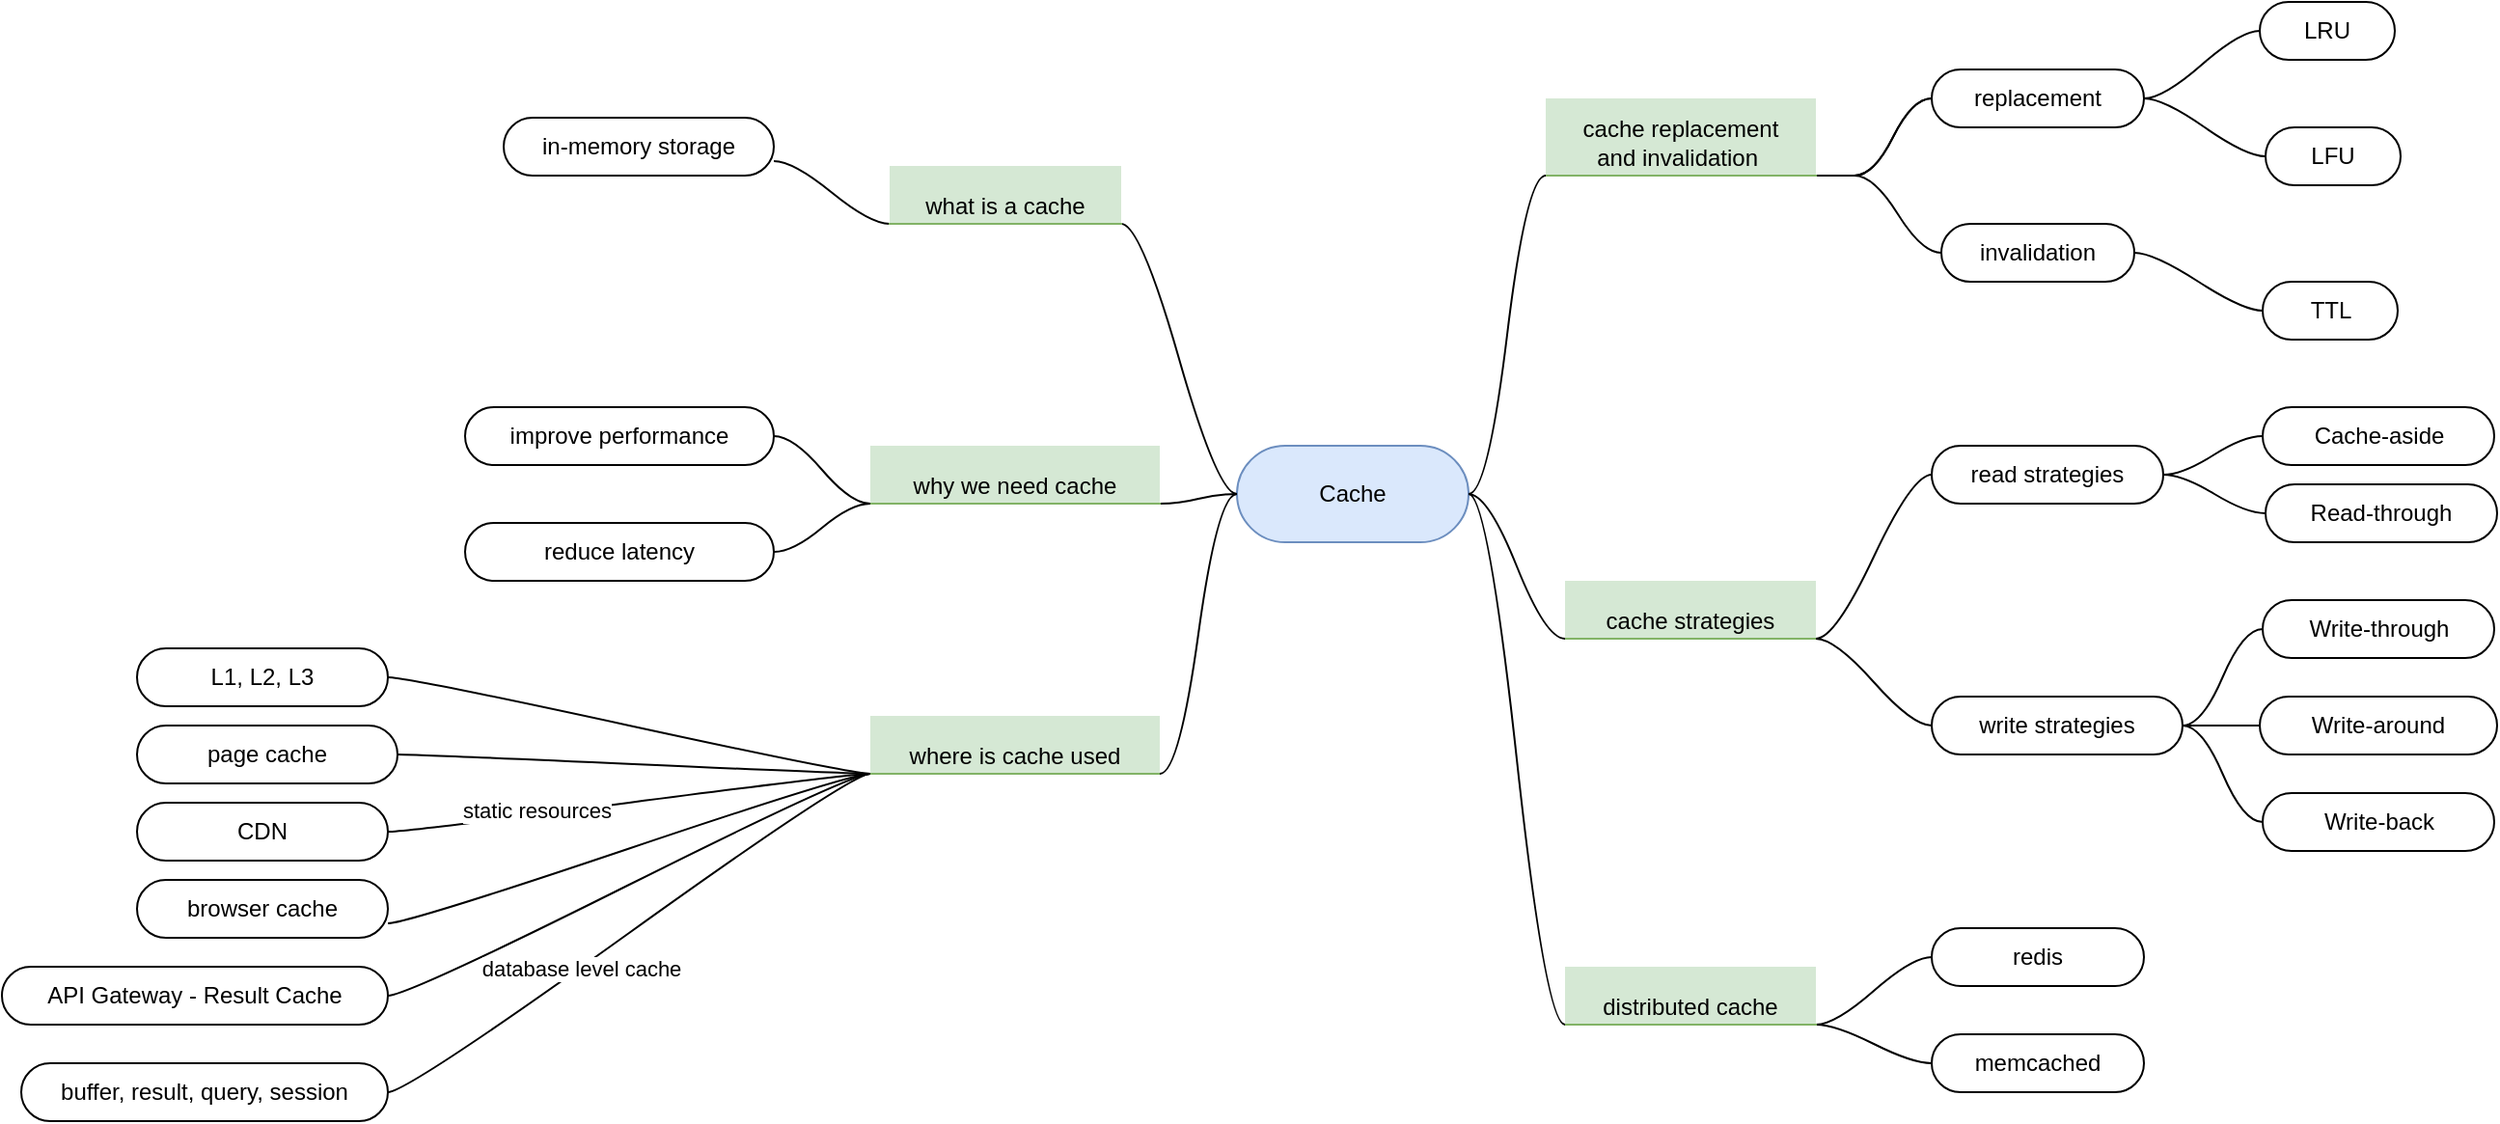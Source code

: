 <mxfile version="21.1.5" type="github">
  <diagram name="Page-1" id="_Mq730CpOTIK_EJbr8pR">
    <mxGraphModel dx="2021" dy="719" grid="1" gridSize="10" guides="1" tooltips="1" connect="1" arrows="1" fold="1" page="1" pageScale="1" pageWidth="827" pageHeight="1169" math="0" shadow="0">
      <root>
        <mxCell id="0" />
        <mxCell id="1" parent="0" />
        <mxCell id="2BZG7tl-g-K6Shy4kgfQ-9" value="in-memory storage" style="whiteSpace=wrap;html=1;rounded=1;arcSize=50;align=center;verticalAlign=middle;strokeWidth=1;autosize=1;spacing=4;treeFolding=1;treeMoving=1;newEdgeStyle={&quot;edgeStyle&quot;:&quot;entityRelationEdgeStyle&quot;,&quot;startArrow&quot;:&quot;none&quot;,&quot;endArrow&quot;:&quot;none&quot;,&quot;segment&quot;:10,&quot;curved&quot;:1,&quot;sourcePerimeterSpacing&quot;:0,&quot;targetPerimeterSpacing&quot;:0};" parent="1" vertex="1">
          <mxGeometry x="-20" y="140" width="140" height="30" as="geometry" />
        </mxCell>
        <mxCell id="2BZG7tl-g-K6Shy4kgfQ-1" value="" style="swimlane;startSize=20;horizontal=1;containerType=tree;strokeColor=none;fillColor=default;" parent="1" vertex="1">
          <mxGeometry x="210" y="200" width="470" height="210" as="geometry">
            <mxRectangle x="220" y="200" width="90" height="30" as="alternateBounds" />
          </mxGeometry>
        </mxCell>
        <mxCell id="4cRs8yxphezBTt36DPzO-87" style="edgeStyle=entityRelationEdgeStyle;rounded=0;orthogonalLoop=1;jettySize=auto;html=1;startArrow=none;endArrow=none;segment=10;curved=1;sourcePerimeterSpacing=0;targetPerimeterSpacing=0;entryX=1;entryY=1;entryDx=0;entryDy=0;" parent="2BZG7tl-g-K6Shy4kgfQ-1" source="2BZG7tl-g-K6Shy4kgfQ-6" target="4cRs8yxphezBTt36DPzO-86" edge="1">
          <mxGeometry relative="1" as="geometry" />
        </mxCell>
        <mxCell id="2BZG7tl-g-K6Shy4kgfQ-6" value="Cache" style="whiteSpace=wrap;html=1;rounded=1;arcSize=50;align=center;verticalAlign=middle;strokeWidth=1;autosize=1;spacing=4;treeFolding=1;treeMoving=1;newEdgeStyle={&quot;edgeStyle&quot;:&quot;entityRelationEdgeStyle&quot;,&quot;startArrow&quot;:&quot;none&quot;,&quot;endArrow&quot;:&quot;none&quot;,&quot;segment&quot;:10,&quot;curved&quot;:1,&quot;sourcePerimeterSpacing&quot;:0,&quot;targetPerimeterSpacing&quot;:0};fillColor=#dae8fc;strokeColor=#6c8ebf;" parent="2BZG7tl-g-K6Shy4kgfQ-1" vertex="1">
          <mxGeometry x="150" y="110" width="120" height="50" as="geometry" />
        </mxCell>
        <mxCell id="4cRs8yxphezBTt36DPzO-68" value="cache strategies" style="whiteSpace=wrap;html=1;shape=partialRectangle;top=0;left=0;bottom=1;right=0;points=[[0,1],[1,1]];fillColor=#d5e8d4;align=center;verticalAlign=bottom;routingCenterY=0.5;snapToPoint=1;recursiveResize=0;autosize=1;treeFolding=1;treeMoving=1;newEdgeStyle={&quot;edgeStyle&quot;:&quot;entityRelationEdgeStyle&quot;,&quot;startArrow&quot;:&quot;none&quot;,&quot;endArrow&quot;:&quot;none&quot;,&quot;segment&quot;:10,&quot;curved&quot;:1,&quot;sourcePerimeterSpacing&quot;:0,&quot;targetPerimeterSpacing&quot;:0};strokeColor=#82b366;" parent="2BZG7tl-g-K6Shy4kgfQ-1" vertex="1">
          <mxGeometry x="320" y="180" width="130" height="30" as="geometry" />
        </mxCell>
        <mxCell id="4cRs8yxphezBTt36DPzO-69" style="edgeStyle=entityRelationEdgeStyle;rounded=0;orthogonalLoop=1;jettySize=auto;html=1;startArrow=none;endArrow=none;segment=10;curved=1;sourcePerimeterSpacing=0;targetPerimeterSpacing=0;entryX=0;entryY=1;entryDx=0;entryDy=0;" parent="2BZG7tl-g-K6Shy4kgfQ-1" source="2BZG7tl-g-K6Shy4kgfQ-6" target="4cRs8yxphezBTt36DPzO-68" edge="1">
          <mxGeometry relative="1" as="geometry" />
        </mxCell>
        <mxCell id="4cRs8yxphezBTt36DPzO-86" value="why we need cache" style="whiteSpace=wrap;html=1;shape=partialRectangle;top=0;left=0;bottom=1;right=0;points=[[0,1],[1,1]];fillColor=#d5e8d4;align=center;verticalAlign=bottom;routingCenterY=0.5;snapToPoint=1;recursiveResize=0;autosize=1;treeFolding=1;treeMoving=1;newEdgeStyle={&quot;edgeStyle&quot;:&quot;entityRelationEdgeStyle&quot;,&quot;startArrow&quot;:&quot;none&quot;,&quot;endArrow&quot;:&quot;none&quot;,&quot;segment&quot;:10,&quot;curved&quot;:1,&quot;sourcePerimeterSpacing&quot;:0,&quot;targetPerimeterSpacing&quot;:0};strokeColor=#82b366;" parent="2BZG7tl-g-K6Shy4kgfQ-1" vertex="1">
          <mxGeometry x="-40" y="110" width="150" height="30" as="geometry" />
        </mxCell>
        <mxCell id="4cRs8yxphezBTt36DPzO-5" value="" style="edgeStyle=entityRelationEdgeStyle;rounded=0;orthogonalLoop=1;jettySize=auto;html=1;startArrow=none;endArrow=none;segment=10;curved=1;sourcePerimeterSpacing=0;targetPerimeterSpacing=0;" parent="1" target="4cRs8yxphezBTt36DPzO-4" edge="1">
          <mxGeometry relative="1" as="geometry">
            <mxPoint x="680" y="170" as="sourcePoint" />
          </mxGeometry>
        </mxCell>
        <mxCell id="4cRs8yxphezBTt36DPzO-7" value="" style="edgeStyle=entityRelationEdgeStyle;rounded=0;orthogonalLoop=1;jettySize=auto;html=1;startArrow=none;endArrow=none;segment=10;curved=1;sourcePerimeterSpacing=0;targetPerimeterSpacing=0;" parent="1" target="4cRs8yxphezBTt36DPzO-4" edge="1">
          <mxGeometry relative="1" as="geometry">
            <mxPoint x="680" y="170" as="sourcePoint" />
          </mxGeometry>
        </mxCell>
        <mxCell id="4cRs8yxphezBTt36DPzO-9" value="" style="edgeStyle=entityRelationEdgeStyle;rounded=0;orthogonalLoop=1;jettySize=auto;html=1;startArrow=none;endArrow=none;segment=10;curved=1;sourcePerimeterSpacing=0;targetPerimeterSpacing=0;" parent="1" target="4cRs8yxphezBTt36DPzO-8" edge="1">
          <mxGeometry relative="1" as="geometry">
            <mxPoint x="680" y="170" as="sourcePoint" />
          </mxGeometry>
        </mxCell>
        <mxCell id="4cRs8yxphezBTt36DPzO-15" value="" style="edgeStyle=entityRelationEdgeStyle;rounded=0;orthogonalLoop=1;jettySize=auto;html=1;startArrow=none;endArrow=none;segment=10;curved=1;sourcePerimeterSpacing=0;targetPerimeterSpacing=0;" parent="1" source="4cRs8yxphezBTt36DPzO-4" target="4cRs8yxphezBTt36DPzO-14" edge="1">
          <mxGeometry relative="1" as="geometry" />
        </mxCell>
        <mxCell id="4cRs8yxphezBTt36DPzO-20" value="" style="edgeStyle=entityRelationEdgeStyle;rounded=0;orthogonalLoop=1;jettySize=auto;html=1;startArrow=none;endArrow=none;segment=10;curved=1;sourcePerimeterSpacing=0;targetPerimeterSpacing=0;" parent="1" source="4cRs8yxphezBTt36DPzO-4" target="4cRs8yxphezBTt36DPzO-19" edge="1">
          <mxGeometry relative="1" as="geometry" />
        </mxCell>
        <mxCell id="4cRs8yxphezBTt36DPzO-4" value="replacement" style="whiteSpace=wrap;html=1;rounded=1;arcSize=50;align=center;verticalAlign=middle;strokeWidth=1;autosize=1;spacing=4;treeFolding=1;treeMoving=1;newEdgeStyle={&quot;edgeStyle&quot;:&quot;entityRelationEdgeStyle&quot;,&quot;startArrow&quot;:&quot;none&quot;,&quot;endArrow&quot;:&quot;none&quot;,&quot;segment&quot;:10,&quot;curved&quot;:1,&quot;sourcePerimeterSpacing&quot;:0,&quot;targetPerimeterSpacing&quot;:0};" parent="1" vertex="1">
          <mxGeometry x="720" y="115" width="110" height="30" as="geometry" />
        </mxCell>
        <mxCell id="4cRs8yxphezBTt36DPzO-22" value="" style="edgeStyle=entityRelationEdgeStyle;rounded=0;orthogonalLoop=1;jettySize=auto;html=1;startArrow=none;endArrow=none;segment=10;curved=1;sourcePerimeterSpacing=0;targetPerimeterSpacing=0;" parent="1" source="4cRs8yxphezBTt36DPzO-8" target="4cRs8yxphezBTt36DPzO-21" edge="1">
          <mxGeometry relative="1" as="geometry" />
        </mxCell>
        <mxCell id="4cRs8yxphezBTt36DPzO-8" value="invalidation" style="whiteSpace=wrap;html=1;rounded=1;arcSize=50;align=center;verticalAlign=middle;strokeWidth=1;autosize=1;spacing=4;treeFolding=1;treeMoving=1;newEdgeStyle={&quot;edgeStyle&quot;:&quot;entityRelationEdgeStyle&quot;,&quot;startArrow&quot;:&quot;none&quot;,&quot;endArrow&quot;:&quot;none&quot;,&quot;segment&quot;:10,&quot;curved&quot;:1,&quot;sourcePerimeterSpacing&quot;:0,&quot;targetPerimeterSpacing&quot;:0};" parent="1" vertex="1">
          <mxGeometry x="725" y="195" width="100" height="30" as="geometry" />
        </mxCell>
        <mxCell id="4cRs8yxphezBTt36DPzO-14" value="LRU" style="whiteSpace=wrap;html=1;rounded=1;arcSize=50;align=center;verticalAlign=middle;strokeWidth=1;autosize=1;spacing=4;treeFolding=1;treeMoving=1;newEdgeStyle={&quot;edgeStyle&quot;:&quot;entityRelationEdgeStyle&quot;,&quot;startArrow&quot;:&quot;none&quot;,&quot;endArrow&quot;:&quot;none&quot;,&quot;segment&quot;:10,&quot;curved&quot;:1,&quot;sourcePerimeterSpacing&quot;:0,&quot;targetPerimeterSpacing&quot;:0};" parent="1" vertex="1">
          <mxGeometry x="890" y="80" width="70" height="30" as="geometry" />
        </mxCell>
        <mxCell id="4cRs8yxphezBTt36DPzO-19" value="LFU" style="whiteSpace=wrap;html=1;rounded=1;arcSize=50;align=center;verticalAlign=middle;strokeWidth=1;autosize=1;spacing=4;treeFolding=1;treeMoving=1;newEdgeStyle={&quot;edgeStyle&quot;:&quot;entityRelationEdgeStyle&quot;,&quot;startArrow&quot;:&quot;none&quot;,&quot;endArrow&quot;:&quot;none&quot;,&quot;segment&quot;:10,&quot;curved&quot;:1,&quot;sourcePerimeterSpacing&quot;:0,&quot;targetPerimeterSpacing&quot;:0};" parent="1" vertex="1">
          <mxGeometry x="893" y="145" width="70" height="30" as="geometry" />
        </mxCell>
        <mxCell id="4cRs8yxphezBTt36DPzO-21" value="TTL" style="whiteSpace=wrap;html=1;rounded=1;arcSize=50;align=center;verticalAlign=middle;strokeWidth=1;autosize=1;spacing=4;treeFolding=1;treeMoving=1;newEdgeStyle={&quot;edgeStyle&quot;:&quot;entityRelationEdgeStyle&quot;,&quot;startArrow&quot;:&quot;none&quot;,&quot;endArrow&quot;:&quot;none&quot;,&quot;segment&quot;:10,&quot;curved&quot;:1,&quot;sourcePerimeterSpacing&quot;:0,&quot;targetPerimeterSpacing&quot;:0};" parent="1" vertex="1">
          <mxGeometry x="891.5" y="225" width="70" height="30" as="geometry" />
        </mxCell>
        <mxCell id="4cRs8yxphezBTt36DPzO-33" value="Cache-aside" style="whiteSpace=wrap;html=1;rounded=1;arcSize=50;align=center;verticalAlign=middle;strokeWidth=1;autosize=1;spacing=4;treeFolding=1;treeMoving=1;newEdgeStyle={&quot;edgeStyle&quot;:&quot;entityRelationEdgeStyle&quot;,&quot;startArrow&quot;:&quot;none&quot;,&quot;endArrow&quot;:&quot;none&quot;,&quot;segment&quot;:10,&quot;curved&quot;:1,&quot;sourcePerimeterSpacing&quot;:0,&quot;targetPerimeterSpacing&quot;:0};" parent="1" vertex="1">
          <mxGeometry x="891.5" y="290" width="120" height="30" as="geometry" />
        </mxCell>
        <mxCell id="4cRs8yxphezBTt36DPzO-35" value="Write-through" style="whiteSpace=wrap;html=1;rounded=1;arcSize=50;align=center;verticalAlign=middle;strokeWidth=1;autosize=1;spacing=4;treeFolding=1;treeMoving=1;newEdgeStyle={&quot;edgeStyle&quot;:&quot;entityRelationEdgeStyle&quot;,&quot;startArrow&quot;:&quot;none&quot;,&quot;endArrow&quot;:&quot;none&quot;,&quot;segment&quot;:10,&quot;curved&quot;:1,&quot;sourcePerimeterSpacing&quot;:0,&quot;targetPerimeterSpacing&quot;:0};" parent="1" vertex="1">
          <mxGeometry x="891.5" y="390" width="120" height="30" as="geometry" />
        </mxCell>
        <mxCell id="4cRs8yxphezBTt36DPzO-39" value="Write-around" style="whiteSpace=wrap;html=1;rounded=1;arcSize=50;align=center;verticalAlign=middle;strokeWidth=1;autosize=1;spacing=4;treeFolding=1;treeMoving=1;newEdgeStyle={&quot;edgeStyle&quot;:&quot;entityRelationEdgeStyle&quot;,&quot;startArrow&quot;:&quot;none&quot;,&quot;endArrow&quot;:&quot;none&quot;,&quot;segment&quot;:10,&quot;curved&quot;:1,&quot;sourcePerimeterSpacing&quot;:0,&quot;targetPerimeterSpacing&quot;:0};" parent="1" vertex="1">
          <mxGeometry x="890" y="440" width="123" height="30" as="geometry" />
        </mxCell>
        <mxCell id="4cRs8yxphezBTt36DPzO-41" value="Write-back" style="whiteSpace=wrap;html=1;rounded=1;arcSize=50;align=center;verticalAlign=middle;strokeWidth=1;autosize=1;spacing=4;treeFolding=1;treeMoving=1;newEdgeStyle={&quot;edgeStyle&quot;:&quot;entityRelationEdgeStyle&quot;,&quot;startArrow&quot;:&quot;none&quot;,&quot;endArrow&quot;:&quot;none&quot;,&quot;segment&quot;:10,&quot;curved&quot;:1,&quot;sourcePerimeterSpacing&quot;:0,&quot;targetPerimeterSpacing&quot;:0};" parent="1" vertex="1">
          <mxGeometry x="891.5" y="490" width="120" height="30" as="geometry" />
        </mxCell>
        <mxCell id="4cRs8yxphezBTt36DPzO-43" value="Read-through" style="whiteSpace=wrap;html=1;rounded=1;arcSize=50;align=center;verticalAlign=middle;strokeWidth=1;autosize=1;spacing=4;treeFolding=1;treeMoving=1;newEdgeStyle={&quot;edgeStyle&quot;:&quot;entityRelationEdgeStyle&quot;,&quot;startArrow&quot;:&quot;none&quot;,&quot;endArrow&quot;:&quot;none&quot;,&quot;segment&quot;:10,&quot;curved&quot;:1,&quot;sourcePerimeterSpacing&quot;:0,&quot;targetPerimeterSpacing&quot;:0};" parent="1" vertex="1">
          <mxGeometry x="893" y="330" width="120" height="30" as="geometry" />
        </mxCell>
        <mxCell id="4cRs8yxphezBTt36DPzO-50" value="improve performance" style="whiteSpace=wrap;html=1;rounded=1;arcSize=50;align=center;verticalAlign=middle;strokeWidth=1;autosize=1;spacing=4;treeFolding=1;treeMoving=1;newEdgeStyle={&quot;edgeStyle&quot;:&quot;entityRelationEdgeStyle&quot;,&quot;startArrow&quot;:&quot;none&quot;,&quot;endArrow&quot;:&quot;none&quot;,&quot;segment&quot;:10,&quot;curved&quot;:1,&quot;sourcePerimeterSpacing&quot;:0,&quot;targetPerimeterSpacing&quot;:0};" parent="1" vertex="1">
          <mxGeometry x="-40" y="290" width="160" height="30" as="geometry" />
        </mxCell>
        <mxCell id="4cRs8yxphezBTt36DPzO-52" value="reduce latency" style="whiteSpace=wrap;html=1;rounded=1;arcSize=50;align=center;verticalAlign=middle;strokeWidth=1;autosize=1;spacing=4;treeFolding=1;treeMoving=1;newEdgeStyle={&quot;edgeStyle&quot;:&quot;entityRelationEdgeStyle&quot;,&quot;startArrow&quot;:&quot;none&quot;,&quot;endArrow&quot;:&quot;none&quot;,&quot;segment&quot;:10,&quot;curved&quot;:1,&quot;sourcePerimeterSpacing&quot;:0,&quot;targetPerimeterSpacing&quot;:0};" parent="1" vertex="1">
          <mxGeometry x="-40" y="350" width="160" height="30" as="geometry" />
        </mxCell>
        <mxCell id="4cRs8yxphezBTt36DPzO-54" style="edgeStyle=entityRelationEdgeStyle;rounded=0;orthogonalLoop=1;jettySize=auto;html=1;startArrow=none;endArrow=none;segment=10;curved=1;sourcePerimeterSpacing=0;targetPerimeterSpacing=0;" parent="1" source="2BZG7tl-g-K6Shy4kgfQ-6" target="4cRs8yxphezBTt36DPzO-83" edge="1">
          <mxGeometry relative="1" as="geometry">
            <mxPoint x="320" y="185" as="targetPoint" />
          </mxGeometry>
        </mxCell>
        <mxCell id="4cRs8yxphezBTt36DPzO-66" style="edgeStyle=entityRelationEdgeStyle;rounded=0;orthogonalLoop=1;jettySize=auto;html=1;startArrow=none;endArrow=none;segment=10;curved=1;sourcePerimeterSpacing=0;targetPerimeterSpacing=0;exitX=1;exitY=1;exitDx=0;exitDy=0;" parent="1" source="4cRs8yxphezBTt36DPzO-64" edge="1">
          <mxGeometry relative="1" as="geometry">
            <mxPoint x="680" y="170" as="targetPoint" />
          </mxGeometry>
        </mxCell>
        <mxCell id="4cRs8yxphezBTt36DPzO-64" value="cache replacement &lt;br&gt;and invalidation&amp;nbsp;" style="whiteSpace=wrap;html=1;shape=partialRectangle;top=0;left=0;bottom=1;right=0;points=[[0,1],[1,1]];fillColor=#d5e8d4;align=center;verticalAlign=bottom;routingCenterY=0.5;snapToPoint=1;recursiveResize=0;autosize=1;treeFolding=1;treeMoving=1;newEdgeStyle={&quot;edgeStyle&quot;:&quot;entityRelationEdgeStyle&quot;,&quot;startArrow&quot;:&quot;none&quot;,&quot;endArrow&quot;:&quot;none&quot;,&quot;segment&quot;:10,&quot;curved&quot;:1,&quot;sourcePerimeterSpacing&quot;:0,&quot;targetPerimeterSpacing&quot;:0};strokeColor=#82b366;" parent="1" vertex="1">
          <mxGeometry x="520" y="130" width="140" height="40" as="geometry" />
        </mxCell>
        <mxCell id="4cRs8yxphezBTt36DPzO-67" style="edgeStyle=entityRelationEdgeStyle;rounded=0;orthogonalLoop=1;jettySize=auto;html=1;startArrow=none;endArrow=none;segment=10;curved=1;sourcePerimeterSpacing=0;targetPerimeterSpacing=0;entryX=0;entryY=1;entryDx=0;entryDy=0;" parent="1" source="2BZG7tl-g-K6Shy4kgfQ-6" target="4cRs8yxphezBTt36DPzO-64" edge="1">
          <mxGeometry relative="1" as="geometry" />
        </mxCell>
        <mxCell id="4cRs8yxphezBTt36DPzO-76" style="edgeStyle=entityRelationEdgeStyle;rounded=0;orthogonalLoop=1;jettySize=auto;html=1;startArrow=none;endArrow=none;segment=10;curved=1;sourcePerimeterSpacing=0;targetPerimeterSpacing=0;entryX=0;entryY=0.5;entryDx=0;entryDy=0;" parent="1" source="4cRs8yxphezBTt36DPzO-72" target="4cRs8yxphezBTt36DPzO-33" edge="1">
          <mxGeometry relative="1" as="geometry" />
        </mxCell>
        <mxCell id="4cRs8yxphezBTt36DPzO-77" style="edgeStyle=entityRelationEdgeStyle;rounded=0;orthogonalLoop=1;jettySize=auto;html=1;startArrow=none;endArrow=none;segment=10;curved=1;sourcePerimeterSpacing=0;targetPerimeterSpacing=0;entryX=0;entryY=0.5;entryDx=0;entryDy=0;" parent="1" source="4cRs8yxphezBTt36DPzO-72" target="4cRs8yxphezBTt36DPzO-43" edge="1">
          <mxGeometry relative="1" as="geometry" />
        </mxCell>
        <mxCell id="4cRs8yxphezBTt36DPzO-72" value="read strategies" style="whiteSpace=wrap;html=1;rounded=1;arcSize=50;align=center;verticalAlign=middle;strokeWidth=1;autosize=1;spacing=4;treeFolding=1;treeMoving=1;newEdgeStyle={&quot;edgeStyle&quot;:&quot;entityRelationEdgeStyle&quot;,&quot;startArrow&quot;:&quot;none&quot;,&quot;endArrow&quot;:&quot;none&quot;,&quot;segment&quot;:10,&quot;curved&quot;:1,&quot;sourcePerimeterSpacing&quot;:0,&quot;targetPerimeterSpacing&quot;:0};" parent="1" vertex="1">
          <mxGeometry x="720" y="310" width="120" height="30" as="geometry" />
        </mxCell>
        <mxCell id="4cRs8yxphezBTt36DPzO-78" style="edgeStyle=entityRelationEdgeStyle;rounded=0;orthogonalLoop=1;jettySize=auto;html=1;startArrow=none;endArrow=none;segment=10;curved=1;sourcePerimeterSpacing=0;targetPerimeterSpacing=0;entryX=0;entryY=0.5;entryDx=0;entryDy=0;" parent="1" source="4cRs8yxphezBTt36DPzO-73" target="4cRs8yxphezBTt36DPzO-35" edge="1">
          <mxGeometry relative="1" as="geometry" />
        </mxCell>
        <mxCell id="4cRs8yxphezBTt36DPzO-80" style="edgeStyle=entityRelationEdgeStyle;rounded=0;orthogonalLoop=1;jettySize=auto;html=1;startArrow=none;endArrow=none;segment=10;curved=1;sourcePerimeterSpacing=0;targetPerimeterSpacing=0;entryX=0;entryY=0.5;entryDx=0;entryDy=0;" parent="1" source="4cRs8yxphezBTt36DPzO-73" target="4cRs8yxphezBTt36DPzO-39" edge="1">
          <mxGeometry relative="1" as="geometry" />
        </mxCell>
        <mxCell id="4cRs8yxphezBTt36DPzO-81" style="edgeStyle=entityRelationEdgeStyle;rounded=0;orthogonalLoop=1;jettySize=auto;html=1;startArrow=none;endArrow=none;segment=10;curved=1;sourcePerimeterSpacing=0;targetPerimeterSpacing=0;entryX=0;entryY=0.5;entryDx=0;entryDy=0;" parent="1" source="4cRs8yxphezBTt36DPzO-73" target="4cRs8yxphezBTt36DPzO-41" edge="1">
          <mxGeometry relative="1" as="geometry" />
        </mxCell>
        <mxCell id="4cRs8yxphezBTt36DPzO-73" value="write strategies" style="whiteSpace=wrap;html=1;rounded=1;arcSize=50;align=center;verticalAlign=middle;strokeWidth=1;autosize=1;spacing=4;treeFolding=1;treeMoving=1;newEdgeStyle={&quot;edgeStyle&quot;:&quot;entityRelationEdgeStyle&quot;,&quot;startArrow&quot;:&quot;none&quot;,&quot;endArrow&quot;:&quot;none&quot;,&quot;segment&quot;:10,&quot;curved&quot;:1,&quot;sourcePerimeterSpacing&quot;:0,&quot;targetPerimeterSpacing&quot;:0};" parent="1" vertex="1">
          <mxGeometry x="720" y="440" width="130" height="30" as="geometry" />
        </mxCell>
        <mxCell id="4cRs8yxphezBTt36DPzO-74" style="edgeStyle=entityRelationEdgeStyle;rounded=0;orthogonalLoop=1;jettySize=auto;html=1;startArrow=none;endArrow=none;segment=10;curved=1;sourcePerimeterSpacing=0;targetPerimeterSpacing=0;entryX=0;entryY=0.5;entryDx=0;entryDy=0;" parent="1" source="4cRs8yxphezBTt36DPzO-68" target="4cRs8yxphezBTt36DPzO-73" edge="1">
          <mxGeometry relative="1" as="geometry" />
        </mxCell>
        <mxCell id="4cRs8yxphezBTt36DPzO-75" style="edgeStyle=entityRelationEdgeStyle;rounded=0;orthogonalLoop=1;jettySize=auto;html=1;startArrow=none;endArrow=none;segment=10;curved=1;sourcePerimeterSpacing=0;targetPerimeterSpacing=0;entryX=0;entryY=0.5;entryDx=0;entryDy=0;" parent="1" source="4cRs8yxphezBTt36DPzO-68" target="4cRs8yxphezBTt36DPzO-72" edge="1">
          <mxGeometry relative="1" as="geometry" />
        </mxCell>
        <mxCell id="4cRs8yxphezBTt36DPzO-85" style="edgeStyle=entityRelationEdgeStyle;rounded=0;orthogonalLoop=1;jettySize=auto;html=1;startArrow=none;endArrow=none;segment=10;curved=1;sourcePerimeterSpacing=0;targetPerimeterSpacing=0;entryX=1;entryY=0.75;entryDx=0;entryDy=0;" parent="1" source="4cRs8yxphezBTt36DPzO-83" target="2BZG7tl-g-K6Shy4kgfQ-9" edge="1">
          <mxGeometry relative="1" as="geometry" />
        </mxCell>
        <mxCell id="4cRs8yxphezBTt36DPzO-83" value="what is a cache" style="whiteSpace=wrap;html=1;shape=partialRectangle;top=0;left=0;bottom=1;right=0;points=[[0,1],[1,1]];fillColor=#d5e8d4;align=center;verticalAlign=bottom;routingCenterY=0.5;snapToPoint=1;recursiveResize=0;autosize=1;treeFolding=1;treeMoving=1;newEdgeStyle={&quot;edgeStyle&quot;:&quot;entityRelationEdgeStyle&quot;,&quot;startArrow&quot;:&quot;none&quot;,&quot;endArrow&quot;:&quot;none&quot;,&quot;segment&quot;:10,&quot;curved&quot;:1,&quot;sourcePerimeterSpacing&quot;:0,&quot;targetPerimeterSpacing&quot;:0};strokeColor=#82b366;" parent="1" vertex="1">
          <mxGeometry x="180" y="165" width="120" height="30" as="geometry" />
        </mxCell>
        <mxCell id="4cRs8yxphezBTt36DPzO-89" style="edgeStyle=entityRelationEdgeStyle;rounded=0;orthogonalLoop=1;jettySize=auto;html=1;startArrow=none;endArrow=none;segment=10;curved=1;sourcePerimeterSpacing=0;targetPerimeterSpacing=0;entryX=1;entryY=0.5;entryDx=0;entryDy=0;" parent="1" source="4cRs8yxphezBTt36DPzO-86" target="4cRs8yxphezBTt36DPzO-52" edge="1">
          <mxGeometry relative="1" as="geometry" />
        </mxCell>
        <mxCell id="4cRs8yxphezBTt36DPzO-90" style="edgeStyle=entityRelationEdgeStyle;rounded=0;orthogonalLoop=1;jettySize=auto;html=1;startArrow=none;endArrow=none;segment=10;curved=1;sourcePerimeterSpacing=0;targetPerimeterSpacing=0;" parent="1" source="4cRs8yxphezBTt36DPzO-86" target="4cRs8yxphezBTt36DPzO-50" edge="1">
          <mxGeometry relative="1" as="geometry" />
        </mxCell>
        <mxCell id="l58vr3Q8qqGI2ohFT3hk-12" style="edgeStyle=entityRelationEdgeStyle;rounded=0;orthogonalLoop=1;jettySize=auto;html=1;startArrow=none;endArrow=none;segment=10;curved=1;sourcePerimeterSpacing=0;targetPerimeterSpacing=0;entryX=1;entryY=0.5;entryDx=0;entryDy=0;" edge="1" parent="1" source="l58vr3Q8qqGI2ohFT3hk-1" target="l58vr3Q8qqGI2ohFT3hk-7">
          <mxGeometry relative="1" as="geometry" />
        </mxCell>
        <mxCell id="l58vr3Q8qqGI2ohFT3hk-21" value="static resources" style="edgeLabel;html=1;align=center;verticalAlign=middle;resizable=0;points=[];" vertex="1" connectable="0" parent="l58vr3Q8qqGI2ohFT3hk-12">
          <mxGeometry x="0.382" y="-2" relative="1" as="geometry">
            <mxPoint as="offset" />
          </mxGeometry>
        </mxCell>
        <mxCell id="l58vr3Q8qqGI2ohFT3hk-13" style="edgeStyle=entityRelationEdgeStyle;rounded=0;orthogonalLoop=1;jettySize=auto;html=1;startArrow=none;endArrow=none;segment=10;curved=1;sourcePerimeterSpacing=0;targetPerimeterSpacing=0;entryX=1;entryY=0.75;entryDx=0;entryDy=0;" edge="1" parent="1" source="l58vr3Q8qqGI2ohFT3hk-1" target="l58vr3Q8qqGI2ohFT3hk-8">
          <mxGeometry relative="1" as="geometry" />
        </mxCell>
        <mxCell id="l58vr3Q8qqGI2ohFT3hk-14" style="edgeStyle=entityRelationEdgeStyle;rounded=0;orthogonalLoop=1;jettySize=auto;html=1;startArrow=none;endArrow=none;segment=10;curved=1;sourcePerimeterSpacing=0;targetPerimeterSpacing=0;" edge="1" parent="1" source="l58vr3Q8qqGI2ohFT3hk-1" target="l58vr3Q8qqGI2ohFT3hk-9">
          <mxGeometry relative="1" as="geometry" />
        </mxCell>
        <mxCell id="l58vr3Q8qqGI2ohFT3hk-23" style="edgeStyle=entityRelationEdgeStyle;rounded=0;orthogonalLoop=1;jettySize=auto;html=1;startArrow=none;endArrow=none;segment=10;curved=1;sourcePerimeterSpacing=0;targetPerimeterSpacing=0;entryX=1;entryY=0.5;entryDx=0;entryDy=0;" edge="1" parent="1" source="l58vr3Q8qqGI2ohFT3hk-1" target="l58vr3Q8qqGI2ohFT3hk-22">
          <mxGeometry relative="1" as="geometry" />
        </mxCell>
        <mxCell id="l58vr3Q8qqGI2ohFT3hk-24" value="database level cache" style="edgeLabel;html=1;align=center;verticalAlign=middle;resizable=0;points=[];" vertex="1" connectable="0" parent="l58vr3Q8qqGI2ohFT3hk-23">
          <mxGeometry x="0.198" y="1" relative="1" as="geometry">
            <mxPoint x="-1" as="offset" />
          </mxGeometry>
        </mxCell>
        <mxCell id="l58vr3Q8qqGI2ohFT3hk-1" value="where is cache used" style="whiteSpace=wrap;html=1;shape=partialRectangle;top=0;left=0;bottom=1;right=0;points=[[0,1],[1,1]];fillColor=#d5e8d4;align=center;verticalAlign=bottom;routingCenterY=0.5;snapToPoint=1;recursiveResize=0;autosize=1;treeFolding=1;treeMoving=1;newEdgeStyle={&quot;edgeStyle&quot;:&quot;entityRelationEdgeStyle&quot;,&quot;startArrow&quot;:&quot;none&quot;,&quot;endArrow&quot;:&quot;none&quot;,&quot;segment&quot;:10,&quot;curved&quot;:1,&quot;sourcePerimeterSpacing&quot;:0,&quot;targetPerimeterSpacing&quot;:0};strokeColor=#82b366;" vertex="1" parent="1">
          <mxGeometry x="170" y="450" width="150" height="30" as="geometry" />
        </mxCell>
        <mxCell id="l58vr3Q8qqGI2ohFT3hk-2" value="L1, L2, L3" style="whiteSpace=wrap;html=1;rounded=1;arcSize=50;align=center;verticalAlign=middle;strokeWidth=1;autosize=1;spacing=4;treeFolding=1;treeMoving=1;newEdgeStyle={&quot;edgeStyle&quot;:&quot;entityRelationEdgeStyle&quot;,&quot;startArrow&quot;:&quot;none&quot;,&quot;endArrow&quot;:&quot;none&quot;,&quot;segment&quot;:10,&quot;curved&quot;:1,&quot;sourcePerimeterSpacing&quot;:0,&quot;targetPerimeterSpacing&quot;:0};" vertex="1" parent="1">
          <mxGeometry x="-210" y="415" width="130" height="30" as="geometry" />
        </mxCell>
        <mxCell id="l58vr3Q8qqGI2ohFT3hk-3" value="page cache" style="whiteSpace=wrap;html=1;rounded=1;arcSize=50;align=center;verticalAlign=middle;strokeWidth=1;autosize=1;spacing=4;treeFolding=1;treeMoving=1;newEdgeStyle={&quot;edgeStyle&quot;:&quot;entityRelationEdgeStyle&quot;,&quot;startArrow&quot;:&quot;none&quot;,&quot;endArrow&quot;:&quot;none&quot;,&quot;segment&quot;:10,&quot;curved&quot;:1,&quot;sourcePerimeterSpacing&quot;:0,&quot;targetPerimeterSpacing&quot;:0};" vertex="1" parent="1">
          <mxGeometry x="-210" y="455" width="135" height="30" as="geometry" />
        </mxCell>
        <mxCell id="l58vr3Q8qqGI2ohFT3hk-4" style="edgeStyle=entityRelationEdgeStyle;rounded=0;orthogonalLoop=1;jettySize=auto;html=1;startArrow=none;endArrow=none;segment=10;curved=1;sourcePerimeterSpacing=0;targetPerimeterSpacing=0;entryX=1;entryY=0.5;entryDx=0;entryDy=0;" edge="1" parent="1" source="l58vr3Q8qqGI2ohFT3hk-1" target="l58vr3Q8qqGI2ohFT3hk-3">
          <mxGeometry relative="1" as="geometry" />
        </mxCell>
        <mxCell id="l58vr3Q8qqGI2ohFT3hk-5" style="edgeStyle=entityRelationEdgeStyle;rounded=0;orthogonalLoop=1;jettySize=auto;html=1;startArrow=none;endArrow=none;segment=10;curved=1;sourcePerimeterSpacing=0;targetPerimeterSpacing=0;" edge="1" parent="1" source="l58vr3Q8qqGI2ohFT3hk-1" target="l58vr3Q8qqGI2ohFT3hk-2">
          <mxGeometry relative="1" as="geometry" />
        </mxCell>
        <mxCell id="l58vr3Q8qqGI2ohFT3hk-6" style="edgeStyle=entityRelationEdgeStyle;rounded=0;orthogonalLoop=1;jettySize=auto;html=1;startArrow=none;endArrow=none;segment=10;curved=1;sourcePerimeterSpacing=0;targetPerimeterSpacing=0;entryX=1;entryY=1;entryDx=0;entryDy=0;" edge="1" parent="1" source="2BZG7tl-g-K6Shy4kgfQ-6" target="l58vr3Q8qqGI2ohFT3hk-1">
          <mxGeometry relative="1" as="geometry" />
        </mxCell>
        <mxCell id="l58vr3Q8qqGI2ohFT3hk-7" value="CDN" style="whiteSpace=wrap;html=1;rounded=1;arcSize=50;align=center;verticalAlign=middle;strokeWidth=1;autosize=1;spacing=4;treeFolding=1;treeMoving=1;newEdgeStyle={&quot;edgeStyle&quot;:&quot;entityRelationEdgeStyle&quot;,&quot;startArrow&quot;:&quot;none&quot;,&quot;endArrow&quot;:&quot;none&quot;,&quot;segment&quot;:10,&quot;curved&quot;:1,&quot;sourcePerimeterSpacing&quot;:0,&quot;targetPerimeterSpacing&quot;:0};" vertex="1" parent="1">
          <mxGeometry x="-210" y="495" width="130" height="30" as="geometry" />
        </mxCell>
        <mxCell id="l58vr3Q8qqGI2ohFT3hk-8" value="browser cache" style="whiteSpace=wrap;html=1;rounded=1;arcSize=50;align=center;verticalAlign=middle;strokeWidth=1;autosize=1;spacing=4;treeFolding=1;treeMoving=1;newEdgeStyle={&quot;edgeStyle&quot;:&quot;entityRelationEdgeStyle&quot;,&quot;startArrow&quot;:&quot;none&quot;,&quot;endArrow&quot;:&quot;none&quot;,&quot;segment&quot;:10,&quot;curved&quot;:1,&quot;sourcePerimeterSpacing&quot;:0,&quot;targetPerimeterSpacing&quot;:0};" vertex="1" parent="1">
          <mxGeometry x="-210" y="535" width="130" height="30" as="geometry" />
        </mxCell>
        <mxCell id="l58vr3Q8qqGI2ohFT3hk-9" value="API Gateway - Result Cache" style="whiteSpace=wrap;html=1;rounded=1;arcSize=50;align=center;verticalAlign=middle;strokeWidth=1;autosize=1;spacing=4;treeFolding=1;treeMoving=1;newEdgeStyle={&quot;edgeStyle&quot;:&quot;entityRelationEdgeStyle&quot;,&quot;startArrow&quot;:&quot;none&quot;,&quot;endArrow&quot;:&quot;none&quot;,&quot;segment&quot;:10,&quot;curved&quot;:1,&quot;sourcePerimeterSpacing&quot;:0,&quot;targetPerimeterSpacing&quot;:0};" vertex="1" parent="1">
          <mxGeometry x="-280" y="580" width="200" height="30" as="geometry" />
        </mxCell>
        <mxCell id="l58vr3Q8qqGI2ohFT3hk-18" style="edgeStyle=entityRelationEdgeStyle;rounded=0;orthogonalLoop=1;jettySize=auto;html=1;startArrow=none;endArrow=none;segment=10;curved=1;sourcePerimeterSpacing=0;targetPerimeterSpacing=0;entryX=0;entryY=0.5;entryDx=0;entryDy=0;" edge="1" parent="1" source="l58vr3Q8qqGI2ohFT3hk-15" target="l58vr3Q8qqGI2ohFT3hk-16">
          <mxGeometry relative="1" as="geometry" />
        </mxCell>
        <mxCell id="l58vr3Q8qqGI2ohFT3hk-19" style="edgeStyle=entityRelationEdgeStyle;rounded=0;orthogonalLoop=1;jettySize=auto;html=1;startArrow=none;endArrow=none;segment=10;curved=1;sourcePerimeterSpacing=0;targetPerimeterSpacing=0;entryX=0;entryY=0.5;entryDx=0;entryDy=0;" edge="1" parent="1" source="l58vr3Q8qqGI2ohFT3hk-15" target="l58vr3Q8qqGI2ohFT3hk-17">
          <mxGeometry relative="1" as="geometry" />
        </mxCell>
        <mxCell id="l58vr3Q8qqGI2ohFT3hk-15" value="distributed cache" style="whiteSpace=wrap;html=1;shape=partialRectangle;top=0;left=0;bottom=1;right=0;points=[[0,1],[1,1]];fillColor=#d5e8d4;align=center;verticalAlign=bottom;routingCenterY=0.5;snapToPoint=1;recursiveResize=0;autosize=1;treeFolding=1;treeMoving=1;newEdgeStyle={&quot;edgeStyle&quot;:&quot;entityRelationEdgeStyle&quot;,&quot;startArrow&quot;:&quot;none&quot;,&quot;endArrow&quot;:&quot;none&quot;,&quot;segment&quot;:10,&quot;curved&quot;:1,&quot;sourcePerimeterSpacing&quot;:0,&quot;targetPerimeterSpacing&quot;:0};strokeColor=#82b366;" vertex="1" parent="1">
          <mxGeometry x="530" y="580" width="130" height="30" as="geometry" />
        </mxCell>
        <mxCell id="l58vr3Q8qqGI2ohFT3hk-16" value="redis" style="whiteSpace=wrap;html=1;rounded=1;arcSize=50;align=center;verticalAlign=middle;strokeWidth=1;autosize=1;spacing=4;treeFolding=1;treeMoving=1;newEdgeStyle={&quot;edgeStyle&quot;:&quot;entityRelationEdgeStyle&quot;,&quot;startArrow&quot;:&quot;none&quot;,&quot;endArrow&quot;:&quot;none&quot;,&quot;segment&quot;:10,&quot;curved&quot;:1,&quot;sourcePerimeterSpacing&quot;:0,&quot;targetPerimeterSpacing&quot;:0};" vertex="1" parent="1">
          <mxGeometry x="720" y="560" width="110" height="30" as="geometry" />
        </mxCell>
        <mxCell id="l58vr3Q8qqGI2ohFT3hk-17" value="memcached" style="whiteSpace=wrap;html=1;rounded=1;arcSize=50;align=center;verticalAlign=middle;strokeWidth=1;autosize=1;spacing=4;treeFolding=1;treeMoving=1;newEdgeStyle={&quot;edgeStyle&quot;:&quot;entityRelationEdgeStyle&quot;,&quot;startArrow&quot;:&quot;none&quot;,&quot;endArrow&quot;:&quot;none&quot;,&quot;segment&quot;:10,&quot;curved&quot;:1,&quot;sourcePerimeterSpacing&quot;:0,&quot;targetPerimeterSpacing&quot;:0};" vertex="1" parent="1">
          <mxGeometry x="720" y="615" width="110" height="30" as="geometry" />
        </mxCell>
        <mxCell id="l58vr3Q8qqGI2ohFT3hk-20" style="edgeStyle=entityRelationEdgeStyle;rounded=0;orthogonalLoop=1;jettySize=auto;html=1;startArrow=none;endArrow=none;segment=10;curved=1;sourcePerimeterSpacing=0;targetPerimeterSpacing=0;entryX=0;entryY=1;entryDx=0;entryDy=0;" edge="1" parent="1" source="2BZG7tl-g-K6Shy4kgfQ-6" target="l58vr3Q8qqGI2ohFT3hk-15">
          <mxGeometry relative="1" as="geometry" />
        </mxCell>
        <mxCell id="l58vr3Q8qqGI2ohFT3hk-22" value="buffer, result, query, session" style="whiteSpace=wrap;html=1;rounded=1;arcSize=50;align=center;verticalAlign=middle;strokeWidth=1;autosize=1;spacing=4;treeFolding=1;treeMoving=1;newEdgeStyle={&quot;edgeStyle&quot;:&quot;entityRelationEdgeStyle&quot;,&quot;startArrow&quot;:&quot;none&quot;,&quot;endArrow&quot;:&quot;none&quot;,&quot;segment&quot;:10,&quot;curved&quot;:1,&quot;sourcePerimeterSpacing&quot;:0,&quot;targetPerimeterSpacing&quot;:0};" vertex="1" parent="1">
          <mxGeometry x="-270" y="630" width="190" height="30" as="geometry" />
        </mxCell>
      </root>
    </mxGraphModel>
  </diagram>
</mxfile>
